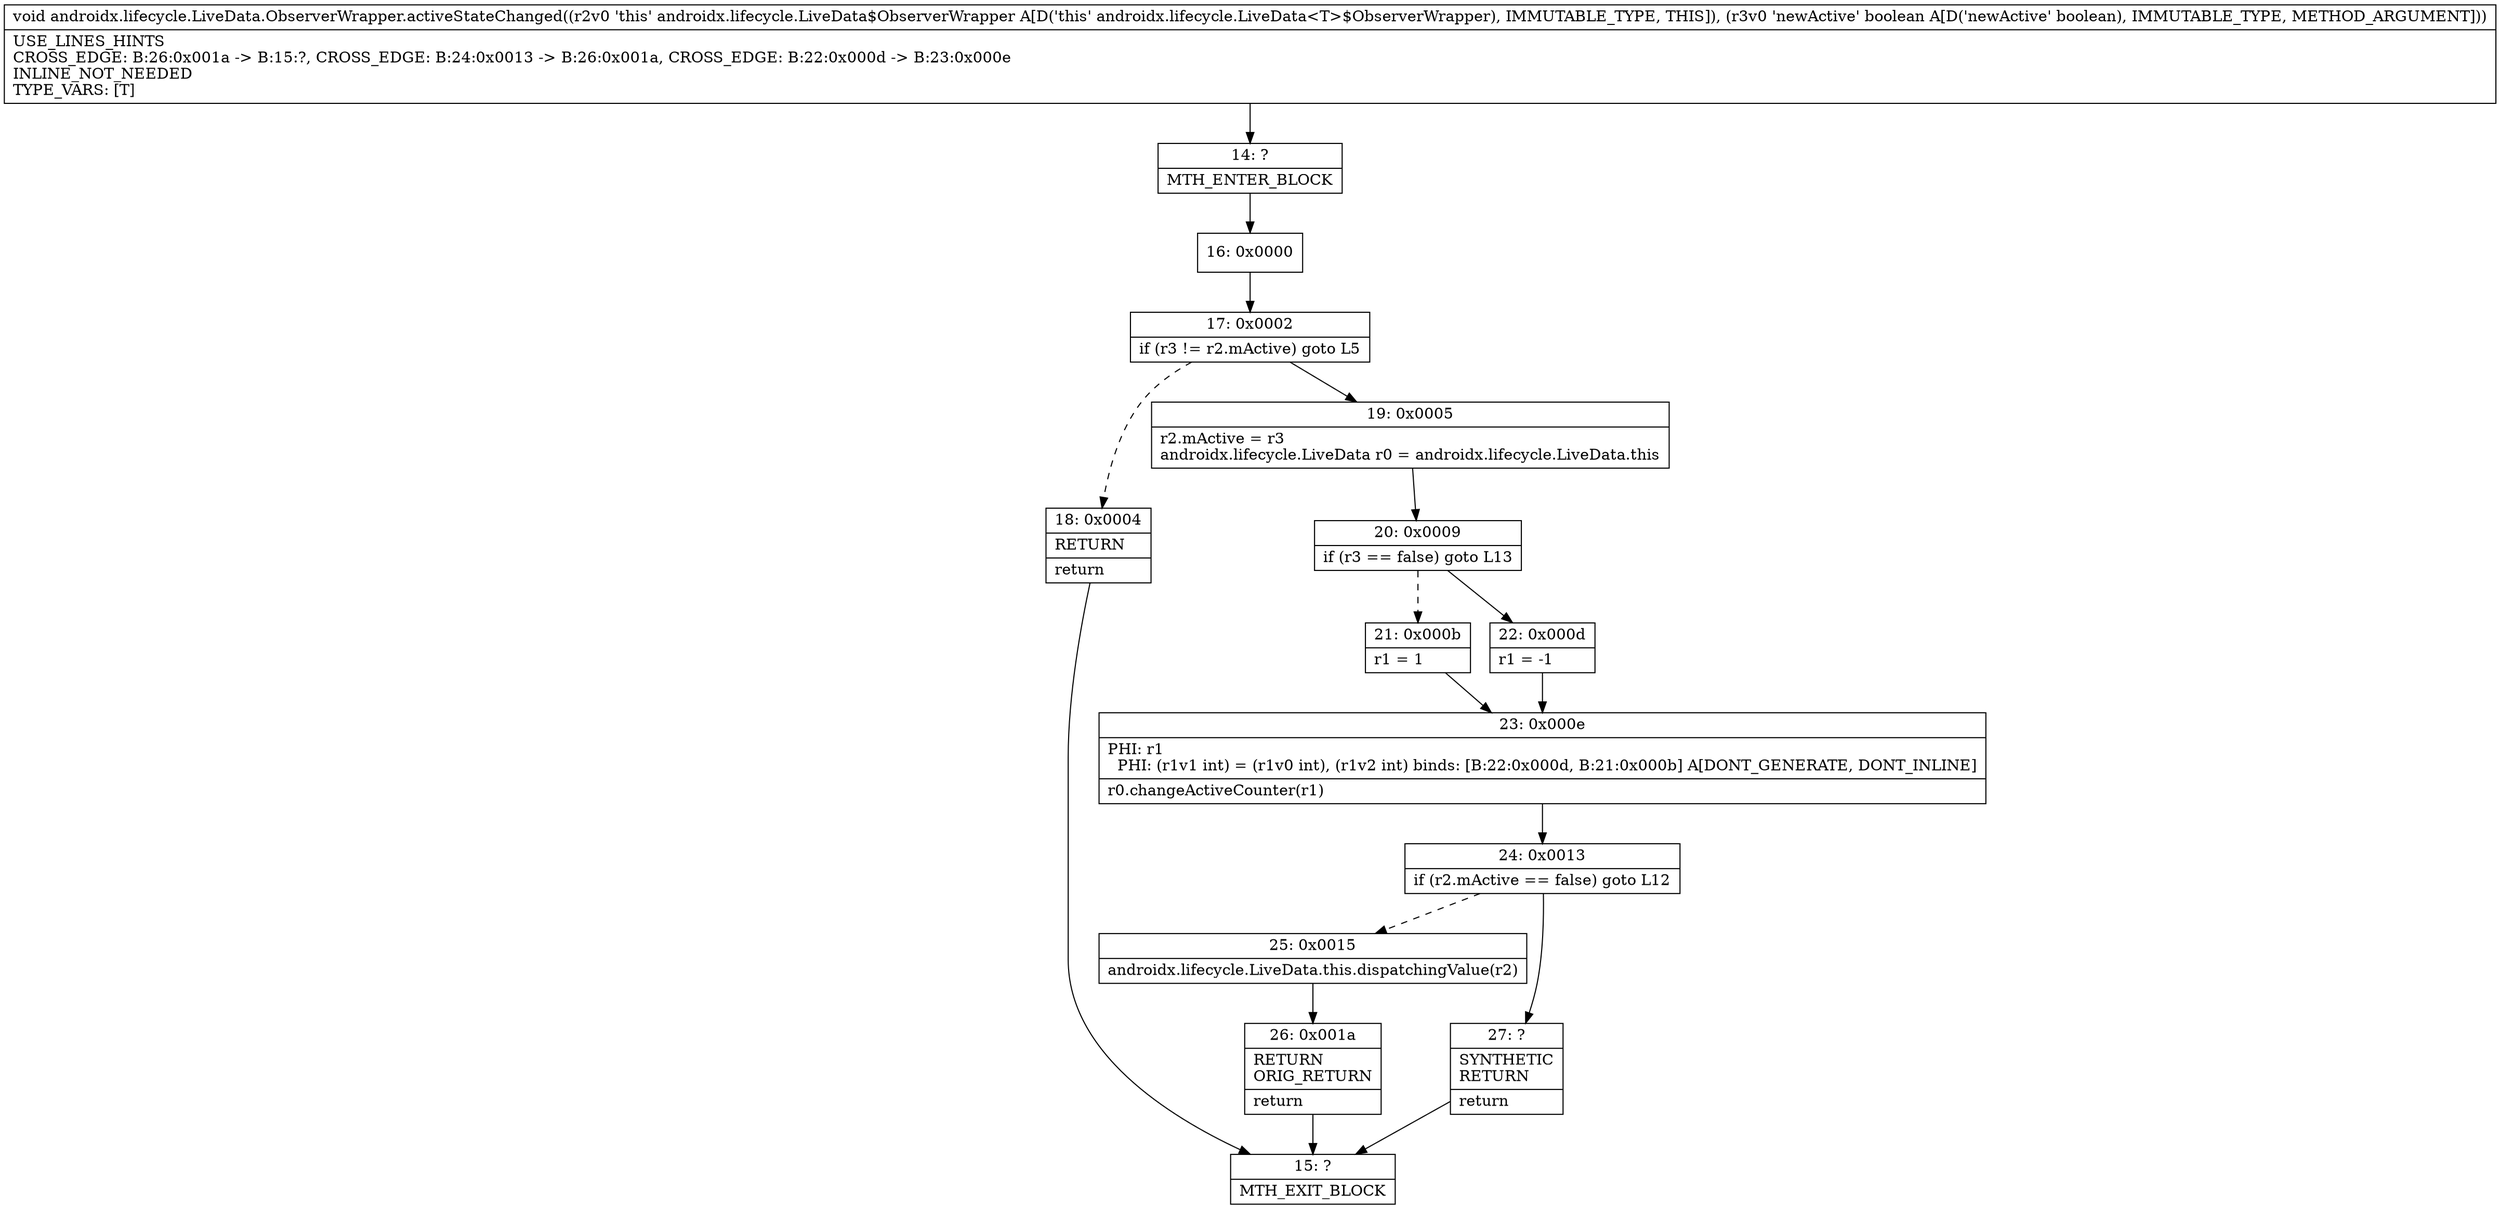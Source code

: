 digraph "CFG forandroidx.lifecycle.LiveData.ObserverWrapper.activeStateChanged(Z)V" {
Node_14 [shape=record,label="{14\:\ ?|MTH_ENTER_BLOCK\l}"];
Node_16 [shape=record,label="{16\:\ 0x0000}"];
Node_17 [shape=record,label="{17\:\ 0x0002|if (r3 != r2.mActive) goto L5\l}"];
Node_18 [shape=record,label="{18\:\ 0x0004|RETURN\l|return\l}"];
Node_15 [shape=record,label="{15\:\ ?|MTH_EXIT_BLOCK\l}"];
Node_19 [shape=record,label="{19\:\ 0x0005|r2.mActive = r3\landroidx.lifecycle.LiveData r0 = androidx.lifecycle.LiveData.this\l}"];
Node_20 [shape=record,label="{20\:\ 0x0009|if (r3 == false) goto L13\l}"];
Node_21 [shape=record,label="{21\:\ 0x000b|r1 = 1\l}"];
Node_23 [shape=record,label="{23\:\ 0x000e|PHI: r1 \l  PHI: (r1v1 int) = (r1v0 int), (r1v2 int) binds: [B:22:0x000d, B:21:0x000b] A[DONT_GENERATE, DONT_INLINE]\l|r0.changeActiveCounter(r1)\l}"];
Node_24 [shape=record,label="{24\:\ 0x0013|if (r2.mActive == false) goto L12\l}"];
Node_25 [shape=record,label="{25\:\ 0x0015|androidx.lifecycle.LiveData.this.dispatchingValue(r2)\l}"];
Node_26 [shape=record,label="{26\:\ 0x001a|RETURN\lORIG_RETURN\l|return\l}"];
Node_27 [shape=record,label="{27\:\ ?|SYNTHETIC\lRETURN\l|return\l}"];
Node_22 [shape=record,label="{22\:\ 0x000d|r1 = \-1\l}"];
MethodNode[shape=record,label="{void androidx.lifecycle.LiveData.ObserverWrapper.activeStateChanged((r2v0 'this' androidx.lifecycle.LiveData$ObserverWrapper A[D('this' androidx.lifecycle.LiveData\<T\>$ObserverWrapper), IMMUTABLE_TYPE, THIS]), (r3v0 'newActive' boolean A[D('newActive' boolean), IMMUTABLE_TYPE, METHOD_ARGUMENT]))  | USE_LINES_HINTS\lCROSS_EDGE: B:26:0x001a \-\> B:15:?, CROSS_EDGE: B:24:0x0013 \-\> B:26:0x001a, CROSS_EDGE: B:22:0x000d \-\> B:23:0x000e\lINLINE_NOT_NEEDED\lTYPE_VARS: [T]\l}"];
MethodNode -> Node_14;Node_14 -> Node_16;
Node_16 -> Node_17;
Node_17 -> Node_18[style=dashed];
Node_17 -> Node_19;
Node_18 -> Node_15;
Node_19 -> Node_20;
Node_20 -> Node_21[style=dashed];
Node_20 -> Node_22;
Node_21 -> Node_23;
Node_23 -> Node_24;
Node_24 -> Node_25[style=dashed];
Node_24 -> Node_27;
Node_25 -> Node_26;
Node_26 -> Node_15;
Node_27 -> Node_15;
Node_22 -> Node_23;
}

